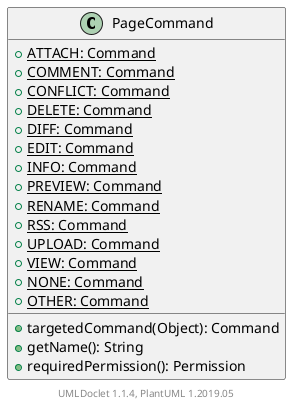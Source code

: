 @startuml

    class PageCommand [[PageCommand.html]] {
        {static} +ATTACH: Command
        {static} +COMMENT: Command
        {static} +CONFLICT: Command
        {static} +DELETE: Command
        {static} +DIFF: Command
        {static} +EDIT: Command
        {static} +INFO: Command
        {static} +PREVIEW: Command
        {static} +RENAME: Command
        {static} +RSS: Command
        {static} +UPLOAD: Command
        {static} +VIEW: Command
        {static} +NONE: Command
        {static} +OTHER: Command
        +targetedCommand(Object): Command
        +getName(): String
        +requiredPermission(): Permission
    }


    center footer UMLDoclet 1.1.4, PlantUML 1.2019.05
@enduml
